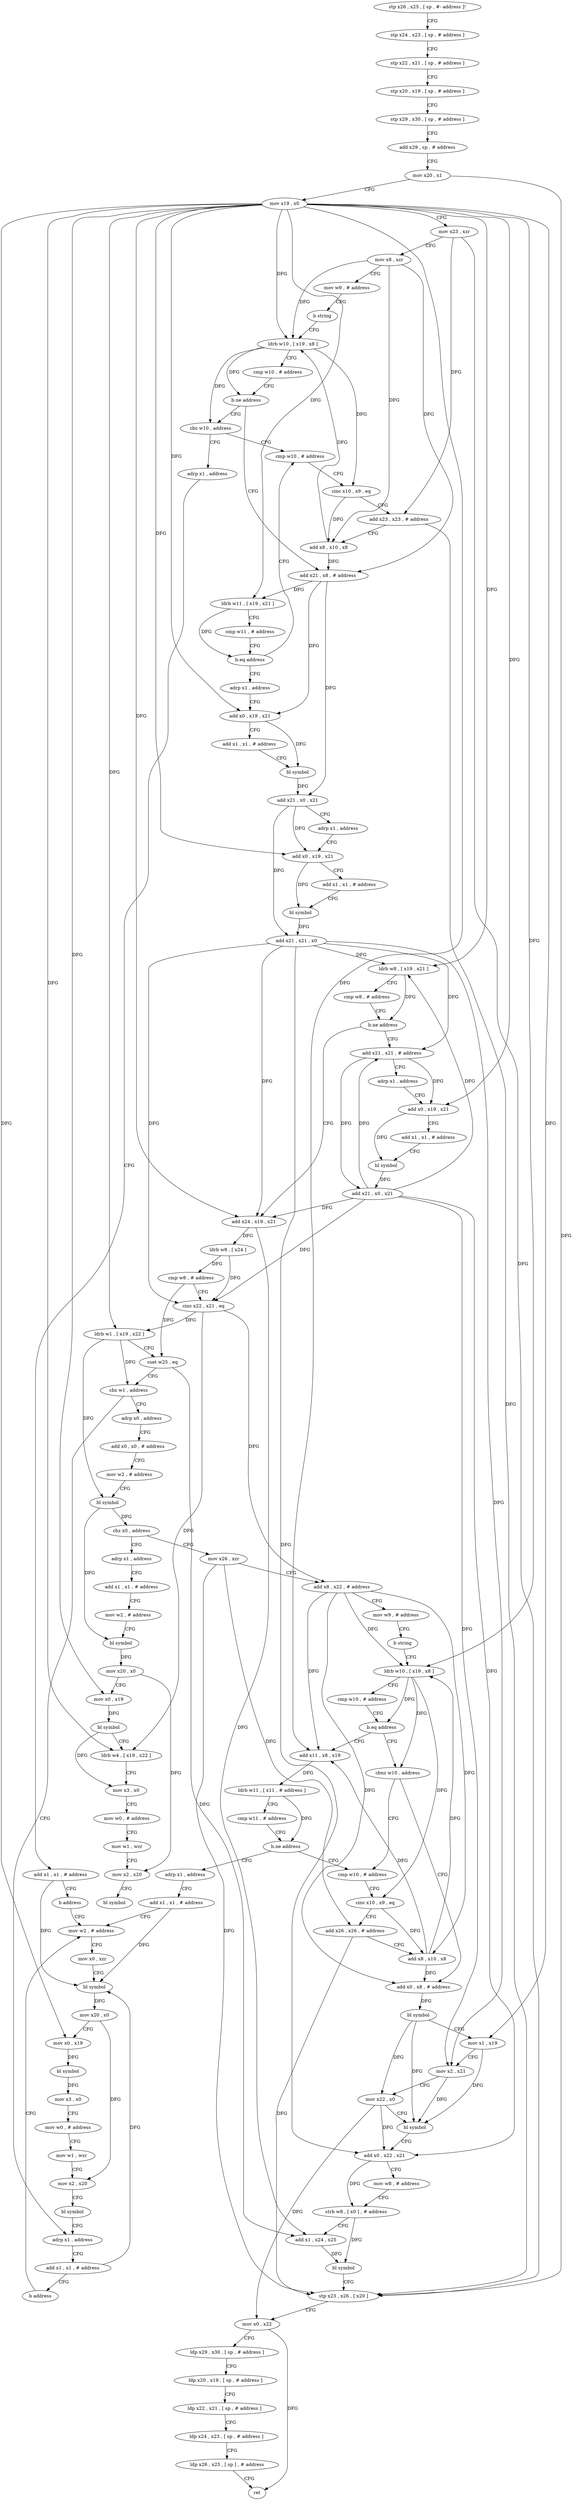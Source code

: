 digraph "func" {
"4202836" [label = "stp x26 , x25 , [ sp , #- address ]!" ]
"4202840" [label = "stp x24 , x23 , [ sp , # address ]" ]
"4202844" [label = "stp x22 , x21 , [ sp , # address ]" ]
"4202848" [label = "stp x20 , x19 , [ sp , # address ]" ]
"4202852" [label = "stp x29 , x30 , [ sp , # address ]" ]
"4202856" [label = "add x29 , sp , # address" ]
"4202860" [label = "mov x20 , x1" ]
"4202864" [label = "mov x19 , x0" ]
"4202868" [label = "mov x23 , xzr" ]
"4202872" [label = "mov x8 , xzr" ]
"4202876" [label = "mov w9 , # address" ]
"4202880" [label = "b string" ]
"4202904" [label = "ldrb w10 , [ x19 , x8 ]" ]
"4202908" [label = "cmp w10 , # address" ]
"4202912" [label = "b.ne address" ]
"4202884" [label = "cbz w10 , address" ]
"4202916" [label = "add x21 , x8 , # address" ]
"4203196" [label = "adrp x1 , address" ]
"4202888" [label = "cmp w10 , # address" ]
"4202920" [label = "ldrb w11 , [ x19 , x21 ]" ]
"4202924" [label = "cmp w11 , # address" ]
"4202928" [label = "b.eq address" ]
"4202932" [label = "adrp x1 , address" ]
"4203200" [label = "add x1 , x1 , # address" ]
"4203204" [label = "b address" ]
"4203216" [label = "mov w2 , # address" ]
"4202892" [label = "cinc x10 , x9 , eq" ]
"4202896" [label = "add x23 , x23 , # address" ]
"4202900" [label = "add x8 , x10 , x8" ]
"4202936" [label = "add x0 , x19 , x21" ]
"4202940" [label = "add x1 , x1 , # address" ]
"4202944" [label = "bl symbol" ]
"4202948" [label = "add x21 , x0 , x21" ]
"4202952" [label = "adrp x1 , address" ]
"4202956" [label = "add x0 , x19 , x21" ]
"4202960" [label = "add x1 , x1 , # address" ]
"4202964" [label = "bl symbol" ]
"4202968" [label = "add x21 , x21 , x0" ]
"4202972" [label = "ldrb w8 , [ x19 , x21 ]" ]
"4202976" [label = "cmp w8 , # address" ]
"4202980" [label = "b.ne address" ]
"4203008" [label = "add x24 , x19 , x21" ]
"4202984" [label = "add x21 , x21 , # address" ]
"4203220" [label = "mov x0 , xzr" ]
"4203224" [label = "bl symbol" ]
"4203228" [label = "mov x20 , x0" ]
"4203232" [label = "mov x0 , x19" ]
"4203236" [label = "bl symbol" ]
"4203240" [label = "mov x3 , x0" ]
"4203244" [label = "mov w0 , # address" ]
"4203248" [label = "mov w1 , wzr" ]
"4203252" [label = "mov x2 , x20" ]
"4203256" [label = "bl symbol" ]
"4203260" [label = "adrp x1 , address" ]
"4203012" [label = "ldrb w8 , [ x24 ]" ]
"4203016" [label = "cmp w8 , # address" ]
"4203020" [label = "cinc x22 , x21 , eq" ]
"4203024" [label = "ldrb w1 , [ x19 , x22 ]" ]
"4203028" [label = "cset w25 , eq" ]
"4203032" [label = "cbz w1 , address" ]
"4203036" [label = "adrp x0 , address" ]
"4202988" [label = "adrp x1 , address" ]
"4202992" [label = "add x0 , x19 , x21" ]
"4202996" [label = "add x1 , x1 , # address" ]
"4203000" [label = "bl symbol" ]
"4203004" [label = "add x21 , x0 , x21" ]
"4203264" [label = "add x1 , x1 , # address" ]
"4203268" [label = "b address" ]
"4203040" [label = "add x0 , x0 , # address" ]
"4203044" [label = "mov w2 , # address" ]
"4203048" [label = "bl symbol" ]
"4203052" [label = "cbz x0 , address" ]
"4203272" [label = "adrp x1 , address" ]
"4203056" [label = "mov x26 , xzr" ]
"4203276" [label = "add x1 , x1 , # address" ]
"4203280" [label = "mov w2 , # address" ]
"4203284" [label = "bl symbol" ]
"4203288" [label = "mov x20 , x0" ]
"4203292" [label = "mov x0 , x19" ]
"4203296" [label = "bl symbol" ]
"4203300" [label = "ldrb w4 , [ x19 , x22 ]" ]
"4203304" [label = "mov x3 , x0" ]
"4203308" [label = "mov w0 , # address" ]
"4203312" [label = "mov w1 , wzr" ]
"4203316" [label = "mov x2 , x20" ]
"4203320" [label = "bl symbol" ]
"4203060" [label = "add x8 , x22 , # address" ]
"4203064" [label = "mov w9 , # address" ]
"4203068" [label = "b string" ]
"4203104" [label = "ldrb w10 , [ x19 , x8 ]" ]
"4203108" [label = "cmp w10 , # address" ]
"4203112" [label = "b.eq address" ]
"4203072" [label = "add x11 , x8 , x19" ]
"4203116" [label = "cbnz w10 , address" ]
"4203076" [label = "ldrb w11 , [ x11 , # address ]" ]
"4203080" [label = "cmp w11 , # address" ]
"4203084" [label = "b.ne address" ]
"4203208" [label = "adrp x1 , address" ]
"4203088" [label = "cmp w10 , # address" ]
"4203120" [label = "add x0 , x8 , # address" ]
"4203212" [label = "add x1 , x1 , # address" ]
"4203092" [label = "cinc x10 , x9 , eq" ]
"4203096" [label = "add x26 , x26 , # address" ]
"4203100" [label = "add x8 , x10 , x8" ]
"4203124" [label = "bl symbol" ]
"4203128" [label = "mov x1 , x19" ]
"4203132" [label = "mov x2 , x21" ]
"4203136" [label = "mov x22 , x0" ]
"4203140" [label = "bl symbol" ]
"4203144" [label = "add x0 , x22 , x21" ]
"4203148" [label = "mov w8 , # address" ]
"4203152" [label = "strb w8 , [ x0 ] , # address" ]
"4203156" [label = "add x1 , x24 , x25" ]
"4203160" [label = "bl symbol" ]
"4203164" [label = "stp x23 , x26 , [ x20 ]" ]
"4203168" [label = "mov x0 , x22" ]
"4203172" [label = "ldp x29 , x30 , [ sp , # address ]" ]
"4203176" [label = "ldp x20 , x19 , [ sp , # address ]" ]
"4203180" [label = "ldp x22 , x21 , [ sp , # address ]" ]
"4203184" [label = "ldp x24 , x23 , [ sp , # address ]" ]
"4203188" [label = "ldp x26 , x25 , [ sp ] , # address" ]
"4203192" [label = "ret" ]
"4202836" -> "4202840" [ label = "CFG" ]
"4202840" -> "4202844" [ label = "CFG" ]
"4202844" -> "4202848" [ label = "CFG" ]
"4202848" -> "4202852" [ label = "CFG" ]
"4202852" -> "4202856" [ label = "CFG" ]
"4202856" -> "4202860" [ label = "CFG" ]
"4202860" -> "4202864" [ label = "CFG" ]
"4202860" -> "4203164" [ label = "DFG" ]
"4202864" -> "4202868" [ label = "CFG" ]
"4202864" -> "4202904" [ label = "DFG" ]
"4202864" -> "4202920" [ label = "DFG" ]
"4202864" -> "4202936" [ label = "DFG" ]
"4202864" -> "4202956" [ label = "DFG" ]
"4202864" -> "4202972" [ label = "DFG" ]
"4202864" -> "4203232" [ label = "DFG" ]
"4202864" -> "4203008" [ label = "DFG" ]
"4202864" -> "4202992" [ label = "DFG" ]
"4202864" -> "4203024" [ label = "DFG" ]
"4202864" -> "4203292" [ label = "DFG" ]
"4202864" -> "4203300" [ label = "DFG" ]
"4202864" -> "4203104" [ label = "DFG" ]
"4202864" -> "4203072" [ label = "DFG" ]
"4202864" -> "4203128" [ label = "DFG" ]
"4202868" -> "4202872" [ label = "CFG" ]
"4202868" -> "4202896" [ label = "DFG" ]
"4202868" -> "4203164" [ label = "DFG" ]
"4202872" -> "4202876" [ label = "CFG" ]
"4202872" -> "4202904" [ label = "DFG" ]
"4202872" -> "4202916" [ label = "DFG" ]
"4202872" -> "4202900" [ label = "DFG" ]
"4202876" -> "4202880" [ label = "CFG" ]
"4202880" -> "4202904" [ label = "CFG" ]
"4202904" -> "4202908" [ label = "CFG" ]
"4202904" -> "4202912" [ label = "DFG" ]
"4202904" -> "4202884" [ label = "DFG" ]
"4202904" -> "4202892" [ label = "DFG" ]
"4202908" -> "4202912" [ label = "CFG" ]
"4202912" -> "4202884" [ label = "CFG" ]
"4202912" -> "4202916" [ label = "CFG" ]
"4202884" -> "4203196" [ label = "CFG" ]
"4202884" -> "4202888" [ label = "CFG" ]
"4202916" -> "4202920" [ label = "DFG" ]
"4202916" -> "4202936" [ label = "DFG" ]
"4202916" -> "4202948" [ label = "DFG" ]
"4203196" -> "4203200" [ label = "CFG" ]
"4202888" -> "4202892" [ label = "CFG" ]
"4202920" -> "4202924" [ label = "CFG" ]
"4202920" -> "4202928" [ label = "DFG" ]
"4202924" -> "4202928" [ label = "CFG" ]
"4202928" -> "4202888" [ label = "CFG" ]
"4202928" -> "4202932" [ label = "CFG" ]
"4202932" -> "4202936" [ label = "CFG" ]
"4203200" -> "4203204" [ label = "CFG" ]
"4203200" -> "4203224" [ label = "DFG" ]
"4203204" -> "4203216" [ label = "CFG" ]
"4203216" -> "4203220" [ label = "CFG" ]
"4202892" -> "4202896" [ label = "CFG" ]
"4202892" -> "4202900" [ label = "DFG" ]
"4202896" -> "4202900" [ label = "CFG" ]
"4202896" -> "4203164" [ label = "DFG" ]
"4202900" -> "4202904" [ label = "DFG" ]
"4202900" -> "4202916" [ label = "DFG" ]
"4202936" -> "4202940" [ label = "CFG" ]
"4202936" -> "4202944" [ label = "DFG" ]
"4202940" -> "4202944" [ label = "CFG" ]
"4202944" -> "4202948" [ label = "DFG" ]
"4202948" -> "4202952" [ label = "CFG" ]
"4202948" -> "4202956" [ label = "DFG" ]
"4202948" -> "4202968" [ label = "DFG" ]
"4202952" -> "4202956" [ label = "CFG" ]
"4202956" -> "4202960" [ label = "CFG" ]
"4202956" -> "4202964" [ label = "DFG" ]
"4202960" -> "4202964" [ label = "CFG" ]
"4202964" -> "4202968" [ label = "DFG" ]
"4202968" -> "4202972" [ label = "DFG" ]
"4202968" -> "4203008" [ label = "DFG" ]
"4202968" -> "4202984" [ label = "DFG" ]
"4202968" -> "4203020" [ label = "DFG" ]
"4202968" -> "4203132" [ label = "DFG" ]
"4202968" -> "4203144" [ label = "DFG" ]
"4202972" -> "4202976" [ label = "CFG" ]
"4202972" -> "4202980" [ label = "DFG" ]
"4202976" -> "4202980" [ label = "CFG" ]
"4202980" -> "4203008" [ label = "CFG" ]
"4202980" -> "4202984" [ label = "CFG" ]
"4203008" -> "4203012" [ label = "DFG" ]
"4203008" -> "4203156" [ label = "DFG" ]
"4202984" -> "4202988" [ label = "CFG" ]
"4202984" -> "4202992" [ label = "DFG" ]
"4202984" -> "4203004" [ label = "DFG" ]
"4203220" -> "4203224" [ label = "CFG" ]
"4203224" -> "4203228" [ label = "DFG" ]
"4203228" -> "4203232" [ label = "CFG" ]
"4203228" -> "4203252" [ label = "DFG" ]
"4203232" -> "4203236" [ label = "DFG" ]
"4203236" -> "4203240" [ label = "DFG" ]
"4203240" -> "4203244" [ label = "CFG" ]
"4203244" -> "4203248" [ label = "CFG" ]
"4203248" -> "4203252" [ label = "CFG" ]
"4203252" -> "4203256" [ label = "CFG" ]
"4203256" -> "4203260" [ label = "CFG" ]
"4203260" -> "4203264" [ label = "CFG" ]
"4203012" -> "4203016" [ label = "DFG" ]
"4203012" -> "4203020" [ label = "DFG" ]
"4203016" -> "4203020" [ label = "CFG" ]
"4203016" -> "4203028" [ label = "DFG" ]
"4203020" -> "4203024" [ label = "DFG" ]
"4203020" -> "4203300" [ label = "DFG" ]
"4203020" -> "4203060" [ label = "DFG" ]
"4203024" -> "4203028" [ label = "CFG" ]
"4203024" -> "4203032" [ label = "DFG" ]
"4203024" -> "4203048" [ label = "DFG" ]
"4203028" -> "4203032" [ label = "CFG" ]
"4203028" -> "4203156" [ label = "DFG" ]
"4203032" -> "4203260" [ label = "CFG" ]
"4203032" -> "4203036" [ label = "CFG" ]
"4203036" -> "4203040" [ label = "CFG" ]
"4202988" -> "4202992" [ label = "CFG" ]
"4202992" -> "4202996" [ label = "CFG" ]
"4202992" -> "4203000" [ label = "DFG" ]
"4202996" -> "4203000" [ label = "CFG" ]
"4203000" -> "4203004" [ label = "DFG" ]
"4203004" -> "4203008" [ label = "DFG" ]
"4203004" -> "4202972" [ label = "DFG" ]
"4203004" -> "4202984" [ label = "DFG" ]
"4203004" -> "4203020" [ label = "DFG" ]
"4203004" -> "4203132" [ label = "DFG" ]
"4203004" -> "4203144" [ label = "DFG" ]
"4203264" -> "4203268" [ label = "CFG" ]
"4203264" -> "4203224" [ label = "DFG" ]
"4203268" -> "4203216" [ label = "CFG" ]
"4203040" -> "4203044" [ label = "CFG" ]
"4203044" -> "4203048" [ label = "CFG" ]
"4203048" -> "4203052" [ label = "DFG" ]
"4203048" -> "4203284" [ label = "DFG" ]
"4203052" -> "4203272" [ label = "CFG" ]
"4203052" -> "4203056" [ label = "CFG" ]
"4203272" -> "4203276" [ label = "CFG" ]
"4203056" -> "4203060" [ label = "CFG" ]
"4203056" -> "4203164" [ label = "DFG" ]
"4203056" -> "4203096" [ label = "DFG" ]
"4203276" -> "4203280" [ label = "CFG" ]
"4203280" -> "4203284" [ label = "CFG" ]
"4203284" -> "4203288" [ label = "DFG" ]
"4203288" -> "4203292" [ label = "CFG" ]
"4203288" -> "4203316" [ label = "DFG" ]
"4203292" -> "4203296" [ label = "DFG" ]
"4203296" -> "4203300" [ label = "CFG" ]
"4203296" -> "4203304" [ label = "DFG" ]
"4203300" -> "4203304" [ label = "CFG" ]
"4203304" -> "4203308" [ label = "CFG" ]
"4203308" -> "4203312" [ label = "CFG" ]
"4203312" -> "4203316" [ label = "CFG" ]
"4203316" -> "4203320" [ label = "CFG" ]
"4203060" -> "4203064" [ label = "CFG" ]
"4203060" -> "4203104" [ label = "DFG" ]
"4203060" -> "4203072" [ label = "DFG" ]
"4203060" -> "4203120" [ label = "DFG" ]
"4203060" -> "4203100" [ label = "DFG" ]
"4203064" -> "4203068" [ label = "CFG" ]
"4203068" -> "4203104" [ label = "CFG" ]
"4203104" -> "4203108" [ label = "CFG" ]
"4203104" -> "4203112" [ label = "DFG" ]
"4203104" -> "4203116" [ label = "DFG" ]
"4203104" -> "4203092" [ label = "DFG" ]
"4203108" -> "4203112" [ label = "CFG" ]
"4203112" -> "4203072" [ label = "CFG" ]
"4203112" -> "4203116" [ label = "CFG" ]
"4203072" -> "4203076" [ label = "DFG" ]
"4203116" -> "4203088" [ label = "CFG" ]
"4203116" -> "4203120" [ label = "CFG" ]
"4203076" -> "4203080" [ label = "CFG" ]
"4203076" -> "4203084" [ label = "DFG" ]
"4203080" -> "4203084" [ label = "CFG" ]
"4203084" -> "4203208" [ label = "CFG" ]
"4203084" -> "4203088" [ label = "CFG" ]
"4203208" -> "4203212" [ label = "CFG" ]
"4203088" -> "4203092" [ label = "CFG" ]
"4203120" -> "4203124" [ label = "DFG" ]
"4203212" -> "4203216" [ label = "CFG" ]
"4203212" -> "4203224" [ label = "DFG" ]
"4203092" -> "4203096" [ label = "CFG" ]
"4203092" -> "4203100" [ label = "DFG" ]
"4203096" -> "4203100" [ label = "CFG" ]
"4203096" -> "4203164" [ label = "DFG" ]
"4203100" -> "4203104" [ label = "DFG" ]
"4203100" -> "4203120" [ label = "DFG" ]
"4203100" -> "4203072" [ label = "DFG" ]
"4203124" -> "4203128" [ label = "CFG" ]
"4203124" -> "4203136" [ label = "DFG" ]
"4203124" -> "4203140" [ label = "DFG" ]
"4203128" -> "4203132" [ label = "CFG" ]
"4203128" -> "4203140" [ label = "DFG" ]
"4203132" -> "4203136" [ label = "CFG" ]
"4203132" -> "4203140" [ label = "DFG" ]
"4203136" -> "4203140" [ label = "CFG" ]
"4203136" -> "4203144" [ label = "DFG" ]
"4203136" -> "4203168" [ label = "DFG" ]
"4203140" -> "4203144" [ label = "CFG" ]
"4203144" -> "4203148" [ label = "CFG" ]
"4203144" -> "4203152" [ label = "DFG" ]
"4203148" -> "4203152" [ label = "CFG" ]
"4203152" -> "4203156" [ label = "CFG" ]
"4203152" -> "4203160" [ label = "DFG" ]
"4203156" -> "4203160" [ label = "DFG" ]
"4203160" -> "4203164" [ label = "CFG" ]
"4203164" -> "4203168" [ label = "CFG" ]
"4203168" -> "4203172" [ label = "CFG" ]
"4203168" -> "4203192" [ label = "DFG" ]
"4203172" -> "4203176" [ label = "CFG" ]
"4203176" -> "4203180" [ label = "CFG" ]
"4203180" -> "4203184" [ label = "CFG" ]
"4203184" -> "4203188" [ label = "CFG" ]
"4203188" -> "4203192" [ label = "CFG" ]
}
